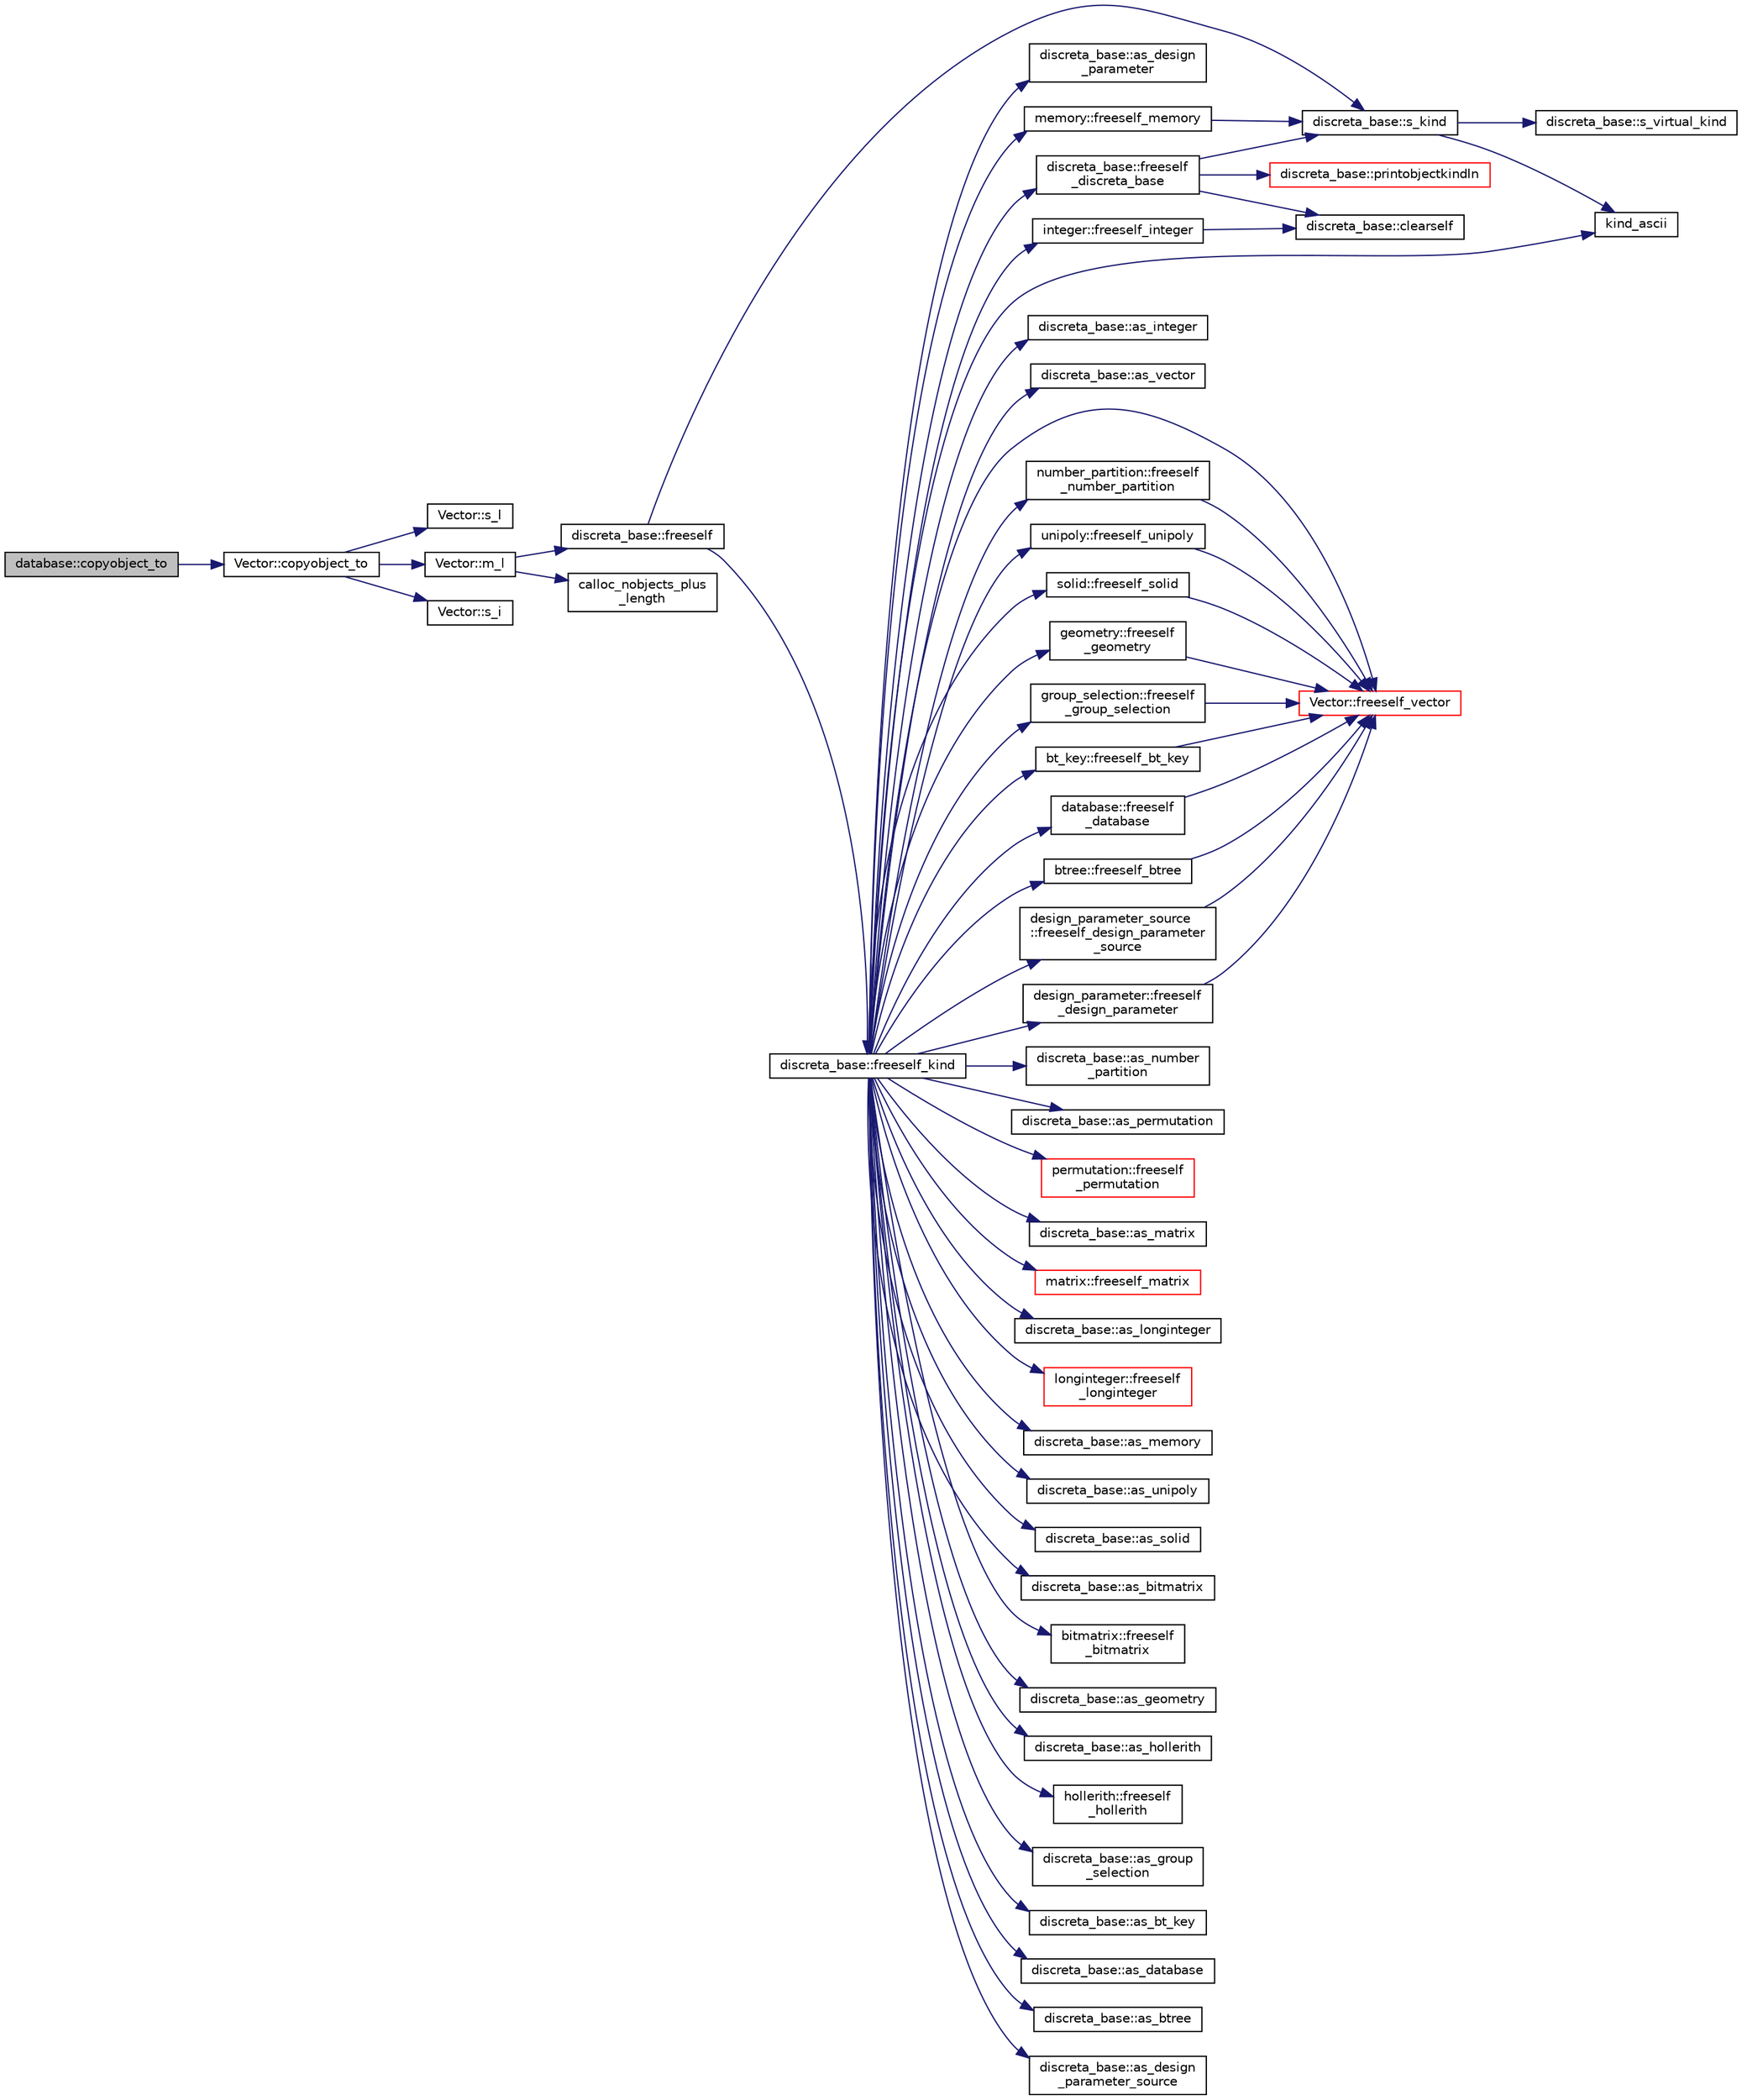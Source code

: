 digraph "database::copyobject_to"
{
  edge [fontname="Helvetica",fontsize="10",labelfontname="Helvetica",labelfontsize="10"];
  node [fontname="Helvetica",fontsize="10",shape=record];
  rankdir="LR";
  Node605 [label="database::copyobject_to",height=0.2,width=0.4,color="black", fillcolor="grey75", style="filled", fontcolor="black"];
  Node605 -> Node606 [color="midnightblue",fontsize="10",style="solid",fontname="Helvetica"];
  Node606 [label="Vector::copyobject_to",height=0.2,width=0.4,color="black", fillcolor="white", style="filled",URL="$d5/db2/class_vector.html#af657307f3d344c8cef5d633335a5f484"];
  Node606 -> Node607 [color="midnightblue",fontsize="10",style="solid",fontname="Helvetica"];
  Node607 [label="Vector::s_l",height=0.2,width=0.4,color="black", fillcolor="white", style="filled",URL="$d5/db2/class_vector.html#ad2dc082288f858d22a528832289e0704"];
  Node606 -> Node608 [color="midnightblue",fontsize="10",style="solid",fontname="Helvetica"];
  Node608 [label="Vector::m_l",height=0.2,width=0.4,color="black", fillcolor="white", style="filled",URL="$d5/db2/class_vector.html#a00f5520c2a6b4f5282a1a8bcf8ea74eb"];
  Node608 -> Node609 [color="midnightblue",fontsize="10",style="solid",fontname="Helvetica"];
  Node609 [label="discreta_base::freeself",height=0.2,width=0.4,color="black", fillcolor="white", style="filled",URL="$d7/d71/classdiscreta__base.html#a9a3c9501a562293b5667c11b9174d6e5"];
  Node609 -> Node610 [color="midnightblue",fontsize="10",style="solid",fontname="Helvetica"];
  Node610 [label="discreta_base::freeself_kind",height=0.2,width=0.4,color="black", fillcolor="white", style="filled",URL="$d7/d71/classdiscreta__base.html#a63a23ada2165b3838fab719ed458cec8"];
  Node610 -> Node611 [color="midnightblue",fontsize="10",style="solid",fontname="Helvetica"];
  Node611 [label="discreta_base::freeself\l_discreta_base",height=0.2,width=0.4,color="black", fillcolor="white", style="filled",URL="$d7/d71/classdiscreta__base.html#a8b1ec2cee4566034441e066dc2c027db"];
  Node611 -> Node612 [color="midnightblue",fontsize="10",style="solid",fontname="Helvetica"];
  Node612 [label="discreta_base::s_kind",height=0.2,width=0.4,color="black", fillcolor="white", style="filled",URL="$d7/d71/classdiscreta__base.html#a8a830025c74adbbc3362418a7c2ba157"];
  Node612 -> Node613 [color="midnightblue",fontsize="10",style="solid",fontname="Helvetica"];
  Node613 [label="discreta_base::s_virtual_kind",height=0.2,width=0.4,color="black", fillcolor="white", style="filled",URL="$d7/d71/classdiscreta__base.html#a52778a6d6943a468be083d0785d418fb"];
  Node612 -> Node614 [color="midnightblue",fontsize="10",style="solid",fontname="Helvetica"];
  Node614 [label="kind_ascii",height=0.2,width=0.4,color="black", fillcolor="white", style="filled",URL="$d9/d60/discreta_8h.html#ad0ce825a9f29bc6cec27e1b64cfe27bf"];
  Node611 -> Node615 [color="midnightblue",fontsize="10",style="solid",fontname="Helvetica"];
  Node615 [label="discreta_base::printobjectkindln",height=0.2,width=0.4,color="red", fillcolor="white", style="filled",URL="$d7/d71/classdiscreta__base.html#a677ccc8f392ebedde05e453f8cf59559"];
  Node611 -> Node617 [color="midnightblue",fontsize="10",style="solid",fontname="Helvetica"];
  Node617 [label="discreta_base::clearself",height=0.2,width=0.4,color="black", fillcolor="white", style="filled",URL="$d7/d71/classdiscreta__base.html#acc3985eac311491ab6ea3e409cffd3c4"];
  Node610 -> Node618 [color="midnightblue",fontsize="10",style="solid",fontname="Helvetica"];
  Node618 [label="discreta_base::as_integer",height=0.2,width=0.4,color="black", fillcolor="white", style="filled",URL="$d7/d71/classdiscreta__base.html#a00d7691eaf874fd283d942692fe8dd26"];
  Node610 -> Node619 [color="midnightblue",fontsize="10",style="solid",fontname="Helvetica"];
  Node619 [label="integer::freeself_integer",height=0.2,width=0.4,color="black", fillcolor="white", style="filled",URL="$d0/de5/classinteger.html#a02eb557612c9db1820dd75a77151edc0"];
  Node619 -> Node617 [color="midnightblue",fontsize="10",style="solid",fontname="Helvetica"];
  Node610 -> Node620 [color="midnightblue",fontsize="10",style="solid",fontname="Helvetica"];
  Node620 [label="discreta_base::as_vector",height=0.2,width=0.4,color="black", fillcolor="white", style="filled",URL="$d7/d71/classdiscreta__base.html#a7bdd6cae39c380b128ee9e17e42cf020"];
  Node610 -> Node621 [color="midnightblue",fontsize="10",style="solid",fontname="Helvetica"];
  Node621 [label="Vector::freeself_vector",height=0.2,width=0.4,color="red", fillcolor="white", style="filled",URL="$d5/db2/class_vector.html#ad55c58937ca8fb342247a2c0fb572d20"];
  Node610 -> Node623 [color="midnightblue",fontsize="10",style="solid",fontname="Helvetica"];
  Node623 [label="discreta_base::as_number\l_partition",height=0.2,width=0.4,color="black", fillcolor="white", style="filled",URL="$d7/d71/classdiscreta__base.html#a307aa09de0e925d46697707968ffab00"];
  Node610 -> Node624 [color="midnightblue",fontsize="10",style="solid",fontname="Helvetica"];
  Node624 [label="number_partition::freeself\l_number_partition",height=0.2,width=0.4,color="black", fillcolor="white", style="filled",URL="$df/d50/classnumber__partition.html#aa74111c1c8cd218b654e7b7c1ca42eb5"];
  Node624 -> Node621 [color="midnightblue",fontsize="10",style="solid",fontname="Helvetica"];
  Node610 -> Node625 [color="midnightblue",fontsize="10",style="solid",fontname="Helvetica"];
  Node625 [label="discreta_base::as_permutation",height=0.2,width=0.4,color="black", fillcolor="white", style="filled",URL="$d7/d71/classdiscreta__base.html#aa4e72f36a82984239b12ae831e131098"];
  Node610 -> Node626 [color="midnightblue",fontsize="10",style="solid",fontname="Helvetica"];
  Node626 [label="permutation::freeself\l_permutation",height=0.2,width=0.4,color="red", fillcolor="white", style="filled",URL="$d0/d08/classpermutation.html#a1f86343fa765d71c976d79e5ce372c12"];
  Node610 -> Node627 [color="midnightblue",fontsize="10",style="solid",fontname="Helvetica"];
  Node627 [label="discreta_base::as_matrix",height=0.2,width=0.4,color="black", fillcolor="white", style="filled",URL="$d7/d71/classdiscreta__base.html#ae4d7f56d917a4707b838fbffde6467ff"];
  Node610 -> Node628 [color="midnightblue",fontsize="10",style="solid",fontname="Helvetica"];
  Node628 [label="matrix::freeself_matrix",height=0.2,width=0.4,color="red", fillcolor="white", style="filled",URL="$d1/d8d/classmatrix.html#ab47d61820499f35c15bf82fb6a3b9bd1"];
  Node610 -> Node630 [color="midnightblue",fontsize="10",style="solid",fontname="Helvetica"];
  Node630 [label="discreta_base::as_longinteger",height=0.2,width=0.4,color="black", fillcolor="white", style="filled",URL="$d7/d71/classdiscreta__base.html#a20a094639eb711b10c8694c51937f7cd"];
  Node610 -> Node631 [color="midnightblue",fontsize="10",style="solid",fontname="Helvetica"];
  Node631 [label="longinteger::freeself\l_longinteger",height=0.2,width=0.4,color="red", fillcolor="white", style="filled",URL="$d3/d71/classlonginteger.html#a82006f4b7c6bf897de0387497e16c219"];
  Node610 -> Node633 [color="midnightblue",fontsize="10",style="solid",fontname="Helvetica"];
  Node633 [label="discreta_base::as_memory",height=0.2,width=0.4,color="black", fillcolor="white", style="filled",URL="$d7/d71/classdiscreta__base.html#ad94b2d7dce0cd4fa22db57f6e79c4bd2"];
  Node610 -> Node634 [color="midnightblue",fontsize="10",style="solid",fontname="Helvetica"];
  Node634 [label="memory::freeself_memory",height=0.2,width=0.4,color="black", fillcolor="white", style="filled",URL="$d8/d99/classmemory.html#a19366f9105d79a0e818cc19255d7ef4f"];
  Node634 -> Node612 [color="midnightblue",fontsize="10",style="solid",fontname="Helvetica"];
  Node610 -> Node635 [color="midnightblue",fontsize="10",style="solid",fontname="Helvetica"];
  Node635 [label="discreta_base::as_unipoly",height=0.2,width=0.4,color="black", fillcolor="white", style="filled",URL="$d7/d71/classdiscreta__base.html#ad50d8027f039fe5c2478cddb243adc9d"];
  Node610 -> Node636 [color="midnightblue",fontsize="10",style="solid",fontname="Helvetica"];
  Node636 [label="unipoly::freeself_unipoly",height=0.2,width=0.4,color="black", fillcolor="white", style="filled",URL="$d1/d89/classunipoly.html#aad315db6c6adb555a0c63877aab7d27e"];
  Node636 -> Node621 [color="midnightblue",fontsize="10",style="solid",fontname="Helvetica"];
  Node610 -> Node637 [color="midnightblue",fontsize="10",style="solid",fontname="Helvetica"];
  Node637 [label="discreta_base::as_solid",height=0.2,width=0.4,color="black", fillcolor="white", style="filled",URL="$d7/d71/classdiscreta__base.html#a1fc5f2b85ec97ab0a69dd64903c970a5"];
  Node610 -> Node638 [color="midnightblue",fontsize="10",style="solid",fontname="Helvetica"];
  Node638 [label="solid::freeself_solid",height=0.2,width=0.4,color="black", fillcolor="white", style="filled",URL="$d8/def/classsolid.html#a84c2f0abd7b24b1cf2ccefa9c99567fe"];
  Node638 -> Node621 [color="midnightblue",fontsize="10",style="solid",fontname="Helvetica"];
  Node610 -> Node639 [color="midnightblue",fontsize="10",style="solid",fontname="Helvetica"];
  Node639 [label="discreta_base::as_bitmatrix",height=0.2,width=0.4,color="black", fillcolor="white", style="filled",URL="$d7/d71/classdiscreta__base.html#a071ad54ea8ef6c9d1d15f532e5a76df6"];
  Node610 -> Node640 [color="midnightblue",fontsize="10",style="solid",fontname="Helvetica"];
  Node640 [label="bitmatrix::freeself\l_bitmatrix",height=0.2,width=0.4,color="black", fillcolor="white", style="filled",URL="$de/dc8/classbitmatrix.html#a4b84eed56a244df63819eae6b7ba1eff"];
  Node610 -> Node641 [color="midnightblue",fontsize="10",style="solid",fontname="Helvetica"];
  Node641 [label="discreta_base::as_geometry",height=0.2,width=0.4,color="black", fillcolor="white", style="filled",URL="$d7/d71/classdiscreta__base.html#a38fc7b4cdd830703e9d87354b79bc5c8"];
  Node610 -> Node642 [color="midnightblue",fontsize="10",style="solid",fontname="Helvetica"];
  Node642 [label="geometry::freeself\l_geometry",height=0.2,width=0.4,color="black", fillcolor="white", style="filled",URL="$da/d44/classgeometry.html#a504b1b52d24b4ae00d9fd0b7838b57e6"];
  Node642 -> Node621 [color="midnightblue",fontsize="10",style="solid",fontname="Helvetica"];
  Node610 -> Node643 [color="midnightblue",fontsize="10",style="solid",fontname="Helvetica"];
  Node643 [label="discreta_base::as_hollerith",height=0.2,width=0.4,color="black", fillcolor="white", style="filled",URL="$d7/d71/classdiscreta__base.html#a3e66f82711f314710107e2f29e589690"];
  Node610 -> Node644 [color="midnightblue",fontsize="10",style="solid",fontname="Helvetica"];
  Node644 [label="hollerith::freeself\l_hollerith",height=0.2,width=0.4,color="black", fillcolor="white", style="filled",URL="$d8/d99/classhollerith.html#a240d1b30780c9e09323d0b3ad5e2d1f7"];
  Node610 -> Node645 [color="midnightblue",fontsize="10",style="solid",fontname="Helvetica"];
  Node645 [label="discreta_base::as_group\l_selection",height=0.2,width=0.4,color="black", fillcolor="white", style="filled",URL="$d7/d71/classdiscreta__base.html#aae1bac4883c567718bef9fb610abbdc8"];
  Node610 -> Node646 [color="midnightblue",fontsize="10",style="solid",fontname="Helvetica"];
  Node646 [label="group_selection::freeself\l_group_selection",height=0.2,width=0.4,color="black", fillcolor="white", style="filled",URL="$d6/db0/classgroup__selection.html#a778b1a466858bf7f90516eeba1795798"];
  Node646 -> Node621 [color="midnightblue",fontsize="10",style="solid",fontname="Helvetica"];
  Node610 -> Node647 [color="midnightblue",fontsize="10",style="solid",fontname="Helvetica"];
  Node647 [label="discreta_base::as_bt_key",height=0.2,width=0.4,color="black", fillcolor="white", style="filled",URL="$d7/d71/classdiscreta__base.html#a2734c6e08dca17cf6588bd5064ec1b9f"];
  Node610 -> Node648 [color="midnightblue",fontsize="10",style="solid",fontname="Helvetica"];
  Node648 [label="bt_key::freeself_bt_key",height=0.2,width=0.4,color="black", fillcolor="white", style="filled",URL="$d1/de5/classbt__key.html#aad1f5a9b943d3ae072f1d09a9bb126c6"];
  Node648 -> Node621 [color="midnightblue",fontsize="10",style="solid",fontname="Helvetica"];
  Node610 -> Node649 [color="midnightblue",fontsize="10",style="solid",fontname="Helvetica"];
  Node649 [label="discreta_base::as_database",height=0.2,width=0.4,color="black", fillcolor="white", style="filled",URL="$d7/d71/classdiscreta__base.html#ab055d39d58210a2b03ba3d33703b09a9"];
  Node610 -> Node650 [color="midnightblue",fontsize="10",style="solid",fontname="Helvetica"];
  Node650 [label="database::freeself\l_database",height=0.2,width=0.4,color="black", fillcolor="white", style="filled",URL="$db/d72/classdatabase.html#a4dc263211f9b364e4fa733c8cf53e066"];
  Node650 -> Node621 [color="midnightblue",fontsize="10",style="solid",fontname="Helvetica"];
  Node610 -> Node651 [color="midnightblue",fontsize="10",style="solid",fontname="Helvetica"];
  Node651 [label="discreta_base::as_btree",height=0.2,width=0.4,color="black", fillcolor="white", style="filled",URL="$d7/d71/classdiscreta__base.html#a78e76674cef2ec113c17989c11288778"];
  Node610 -> Node652 [color="midnightblue",fontsize="10",style="solid",fontname="Helvetica"];
  Node652 [label="btree::freeself_btree",height=0.2,width=0.4,color="black", fillcolor="white", style="filled",URL="$dd/db0/classbtree.html#af866a69c5f887781efdcd491d71f2c28"];
  Node652 -> Node621 [color="midnightblue",fontsize="10",style="solid",fontname="Helvetica"];
  Node610 -> Node653 [color="midnightblue",fontsize="10",style="solid",fontname="Helvetica"];
  Node653 [label="discreta_base::as_design\l_parameter_source",height=0.2,width=0.4,color="black", fillcolor="white", style="filled",URL="$d7/d71/classdiscreta__base.html#a59cbf837c6582ded5bc586265d13d81a"];
  Node610 -> Node654 [color="midnightblue",fontsize="10",style="solid",fontname="Helvetica"];
  Node654 [label="design_parameter_source\l::freeself_design_parameter\l_source",height=0.2,width=0.4,color="black", fillcolor="white", style="filled",URL="$df/d4b/classdesign__parameter__source.html#a61e751fbde5330ede70525d4953bbc79"];
  Node654 -> Node621 [color="midnightblue",fontsize="10",style="solid",fontname="Helvetica"];
  Node610 -> Node655 [color="midnightblue",fontsize="10",style="solid",fontname="Helvetica"];
  Node655 [label="discreta_base::as_design\l_parameter",height=0.2,width=0.4,color="black", fillcolor="white", style="filled",URL="$d7/d71/classdiscreta__base.html#aab24ff38ea1c5471ab3de42e014d0f2a"];
  Node610 -> Node656 [color="midnightblue",fontsize="10",style="solid",fontname="Helvetica"];
  Node656 [label="design_parameter::freeself\l_design_parameter",height=0.2,width=0.4,color="black", fillcolor="white", style="filled",URL="$da/d94/classdesign__parameter.html#a0e7274960527530080b673a9d9e53fed"];
  Node656 -> Node621 [color="midnightblue",fontsize="10",style="solid",fontname="Helvetica"];
  Node610 -> Node614 [color="midnightblue",fontsize="10",style="solid",fontname="Helvetica"];
  Node609 -> Node612 [color="midnightblue",fontsize="10",style="solid",fontname="Helvetica"];
  Node608 -> Node657 [color="midnightblue",fontsize="10",style="solid",fontname="Helvetica"];
  Node657 [label="calloc_nobjects_plus\l_length",height=0.2,width=0.4,color="black", fillcolor="white", style="filled",URL="$d9/d60/discreta_8h.html#a71599d54c8c17dfa065a363f5cdd0aa4"];
  Node606 -> Node658 [color="midnightblue",fontsize="10",style="solid",fontname="Helvetica"];
  Node658 [label="Vector::s_i",height=0.2,width=0.4,color="black", fillcolor="white", style="filled",URL="$d5/db2/class_vector.html#a1c4fe1752523df8119f70dd550244871"];
}
